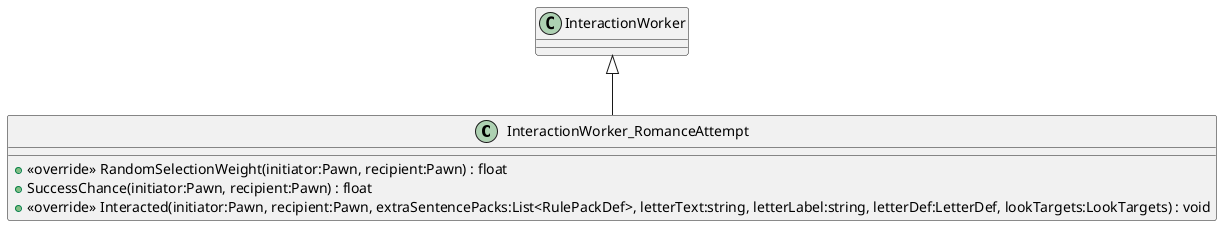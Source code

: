 @startuml
class InteractionWorker_RomanceAttempt {
    + <<override>> RandomSelectionWeight(initiator:Pawn, recipient:Pawn) : float
    + SuccessChance(initiator:Pawn, recipient:Pawn) : float
    + <<override>> Interacted(initiator:Pawn, recipient:Pawn, extraSentencePacks:List<RulePackDef>, letterText:string, letterLabel:string, letterDef:LetterDef, lookTargets:LookTargets) : void
}
InteractionWorker <|-- InteractionWorker_RomanceAttempt
@enduml
